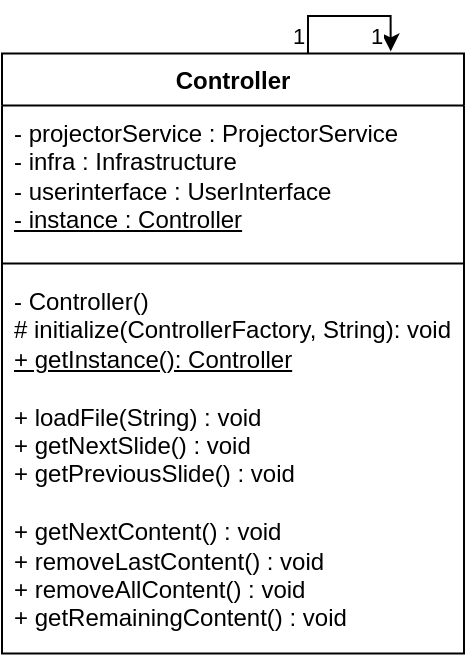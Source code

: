 <mxfile version="20.5.1" type="device"><diagram id="cUULbW_uXmHPaYzWyG5K" name="Page-1"><mxGraphModel dx="2341" dy="1153" grid="1" gridSize="10" guides="1" tooltips="1" connect="1" arrows="1" fold="1" page="1" pageScale="1" pageWidth="1654" pageHeight="2336" math="0" shadow="0"><root><mxCell id="0"/><mxCell id="1" parent="0"/><mxCell id="ylRVy8Qwn2Q-MItClxGq-1" value="Controller" style="swimlane;fontStyle=1;align=center;verticalAlign=top;childLayout=stackLayout;horizontal=1;startSize=26;horizontalStack=0;resizeParent=1;resizeParentMax=0;resizeLast=0;collapsible=1;marginBottom=0;" vertex="1" parent="1"><mxGeometry x="40" y="38.7" width="231" height="300" as="geometry"/></mxCell><mxCell id="ylRVy8Qwn2Q-MItClxGq-2" value="- projectorService : ProjectorService&lt;br&gt;- infra : Infrastructure&lt;br&gt;- userinterface : UserInterface&lt;br&gt;&lt;u&gt;- instance : Controller&lt;/u&gt;" style="text;strokeColor=none;fillColor=none;align=left;verticalAlign=top;spacingLeft=4;spacingRight=4;overflow=hidden;rotatable=0;points=[[0,0.5],[1,0.5]];portConstraint=eastwest;fontStyle=0;html=1;" vertex="1" parent="ylRVy8Qwn2Q-MItClxGq-1"><mxGeometry y="26" width="231" height="74" as="geometry"/></mxCell><mxCell id="ylRVy8Qwn2Q-MItClxGq-3" value="" style="line;strokeWidth=1;fillColor=none;align=left;verticalAlign=middle;spacingTop=-1;spacingLeft=3;spacingRight=3;rotatable=0;labelPosition=right;points=[];portConstraint=eastwest;strokeColor=inherit;" vertex="1" parent="ylRVy8Qwn2Q-MItClxGq-1"><mxGeometry y="100" width="231" height="10" as="geometry"/></mxCell><mxCell id="ylRVy8Qwn2Q-MItClxGq-4" value="- Controller()&lt;br&gt;# initialize(ControllerFactory, String): void&lt;br&gt;&lt;u&gt;+ getInstance(): Controller&lt;/u&gt;&lt;br&gt;&lt;br&gt;+ loadFile(String) : void&lt;br&gt;+ getNextSlide() : void&lt;br&gt;+ getPreviousSlide() : void&lt;br&gt;&lt;br&gt;+ getNextContent() : void&lt;br&gt;+ removeLastContent() : void&lt;br&gt;+ removeAllContent() : void&lt;br&gt;+ getRemainingContent() : void" style="text;strokeColor=none;fillColor=none;align=left;verticalAlign=top;spacingLeft=4;spacingRight=4;overflow=hidden;rotatable=0;points=[[0,0.5],[1,0.5]];portConstraint=eastwest;html=1;" vertex="1" parent="ylRVy8Qwn2Q-MItClxGq-1"><mxGeometry y="110" width="231" height="190" as="geometry"/></mxCell><mxCell id="ylRVy8Qwn2Q-MItClxGq-5" style="edgeStyle=orthogonalEdgeStyle;rounded=0;orthogonalLoop=1;jettySize=auto;html=1;startArrow=none;startFill=0;endArrow=classic;endFill=1;exitX=0.593;exitY=0;exitDx=0;exitDy=0;exitPerimeter=0;entryX=0.788;entryY=-0.005;entryDx=0;entryDy=0;entryPerimeter=0;" edge="1" parent="1"><mxGeometry relative="1" as="geometry"><mxPoint x="234.336" y="37.7" as="targetPoint"/><Array as="points"><mxPoint x="192.92" y="19.95"/><mxPoint x="233.92" y="19.95"/></Array><mxPoint x="192.996" y="38.7" as="sourcePoint"/></mxGeometry></mxCell><mxCell id="ylRVy8Qwn2Q-MItClxGq-6" value="1" style="edgeLabel;html=1;align=center;verticalAlign=middle;resizable=0;points=[];" vertex="1" connectable="0" parent="ylRVy8Qwn2Q-MItClxGq-5"><mxGeometry x="-0.785" y="1" relative="1" as="geometry"><mxPoint x="-4" as="offset"/></mxGeometry></mxCell><mxCell id="ylRVy8Qwn2Q-MItClxGq-7" value="1" style="edgeLabel;html=1;align=center;verticalAlign=middle;resizable=0;points=[];" vertex="1" connectable="0" parent="ylRVy8Qwn2Q-MItClxGq-5"><mxGeometry x="0.793" relative="1" as="geometry"><mxPoint x="-8" as="offset"/></mxGeometry></mxCell></root></mxGraphModel></diagram></mxfile>